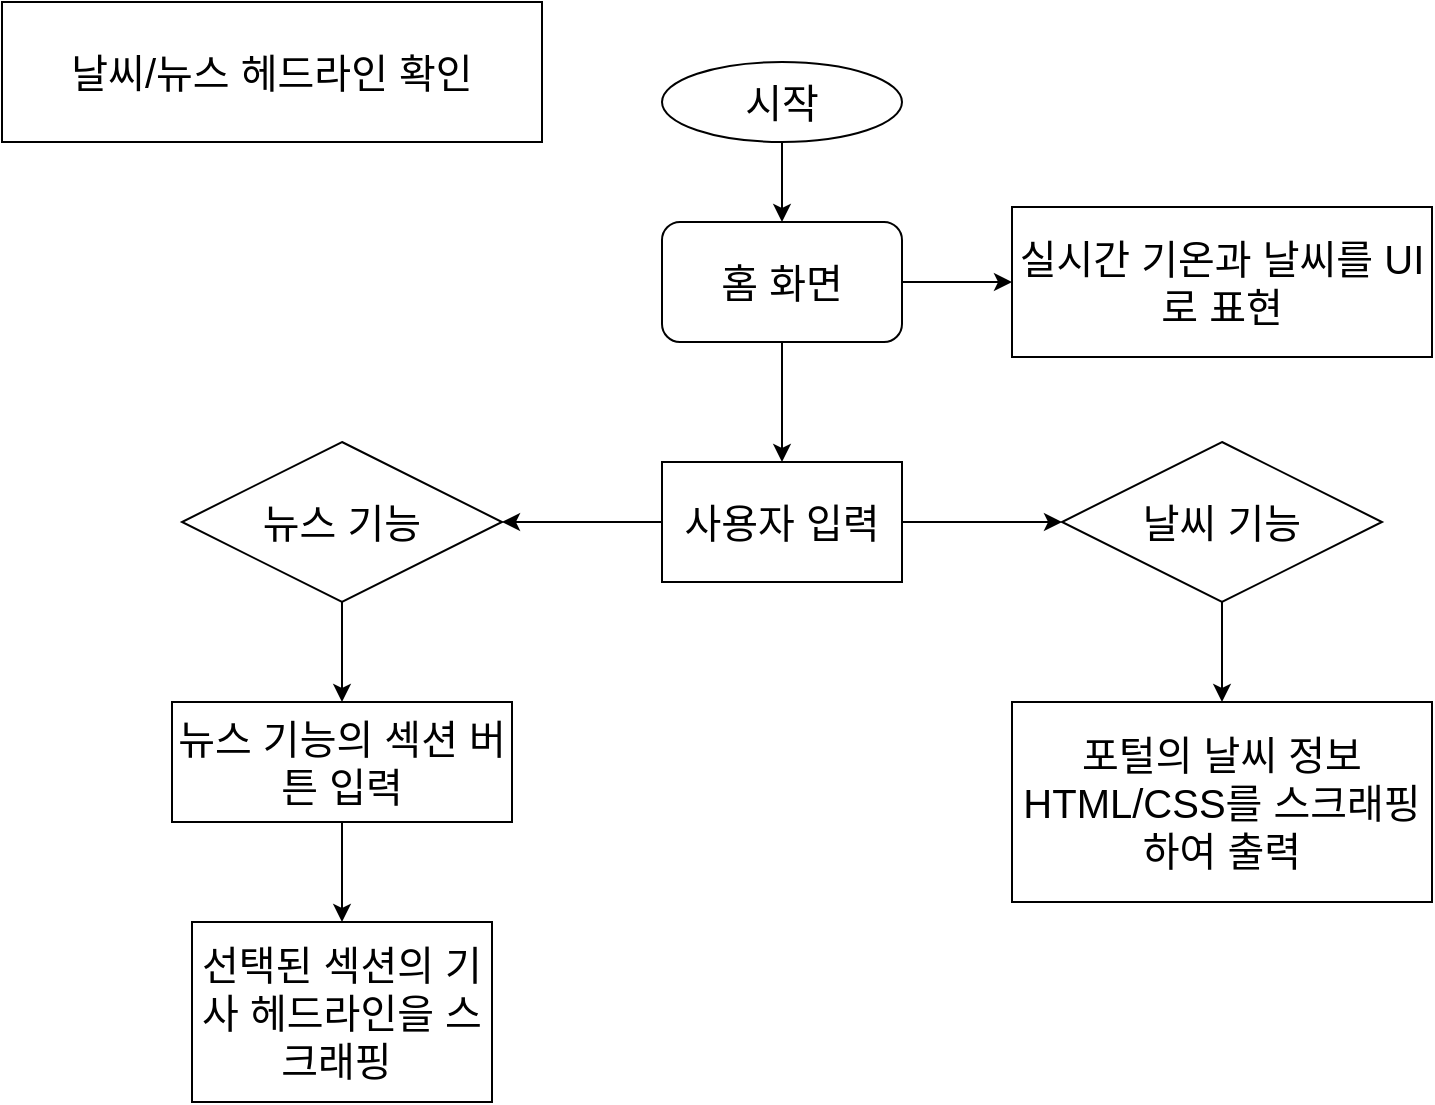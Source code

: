 <mxfile version="15.9.1" type="github">
  <diagram id="Cnr3sjPTXrmdGfI7a6E6" name="Page-1">
    <mxGraphModel dx="774" dy="625" grid="1" gridSize="10" guides="1" tooltips="1" connect="1" arrows="1" fold="1" page="1" pageScale="1" pageWidth="827" pageHeight="1169" math="0" shadow="0">
      <root>
        <mxCell id="0" />
        <mxCell id="1" parent="0" />
        <mxCell id="PtmasiBZrUS__JnwUATG-6" value="" style="edgeStyle=orthogonalEdgeStyle;rounded=0;orthogonalLoop=1;jettySize=auto;html=1;" edge="1" parent="1" source="PtmasiBZrUS__JnwUATG-1" target="PtmasiBZrUS__JnwUATG-2">
          <mxGeometry relative="1" as="geometry" />
        </mxCell>
        <mxCell id="PtmasiBZrUS__JnwUATG-1" value="&lt;font style=&quot;font-size: 20px&quot;&gt;시작&lt;/font&gt;" style="ellipse;whiteSpace=wrap;html=1;" vertex="1" parent="1">
          <mxGeometry x="340" y="40" width="120" height="40" as="geometry" />
        </mxCell>
        <mxCell id="PtmasiBZrUS__JnwUATG-21" value="" style="edgeStyle=orthogonalEdgeStyle;rounded=0;orthogonalLoop=1;jettySize=auto;html=1;fontSize=20;" edge="1" parent="1" source="PtmasiBZrUS__JnwUATG-2" target="PtmasiBZrUS__JnwUATG-20">
          <mxGeometry relative="1" as="geometry" />
        </mxCell>
        <mxCell id="PtmasiBZrUS__JnwUATG-23" value="" style="edgeStyle=orthogonalEdgeStyle;rounded=0;orthogonalLoop=1;jettySize=auto;html=1;fontSize=20;" edge="1" parent="1" source="PtmasiBZrUS__JnwUATG-2" target="PtmasiBZrUS__JnwUATG-17">
          <mxGeometry relative="1" as="geometry" />
        </mxCell>
        <mxCell id="PtmasiBZrUS__JnwUATG-2" value="&lt;font style=&quot;font-size: 20px&quot;&gt;홈 화면&lt;/font&gt;" style="rounded=1;whiteSpace=wrap;html=1;" vertex="1" parent="1">
          <mxGeometry x="340" y="120" width="120" height="60" as="geometry" />
        </mxCell>
        <mxCell id="PtmasiBZrUS__JnwUATG-5" value="&lt;font style=&quot;font-size: 20px&quot;&gt;날씨/뉴스 헤드라인 확인&lt;/font&gt;" style="rounded=0;whiteSpace=wrap;html=1;" vertex="1" parent="1">
          <mxGeometry x="10" y="10" width="270" height="70" as="geometry" />
        </mxCell>
        <mxCell id="PtmasiBZrUS__JnwUATG-14" value="" style="edgeStyle=orthogonalEdgeStyle;rounded=0;orthogonalLoop=1;jettySize=auto;html=1;fontSize=20;" edge="1" parent="1" source="PtmasiBZrUS__JnwUATG-7" target="PtmasiBZrUS__JnwUATG-13">
          <mxGeometry relative="1" as="geometry" />
        </mxCell>
        <mxCell id="PtmasiBZrUS__JnwUATG-7" value="&lt;font style=&quot;font-size: 20px&quot;&gt;날씨 기능&lt;/font&gt;" style="rhombus;whiteSpace=wrap;html=1;" vertex="1" parent="1">
          <mxGeometry x="540" y="230" width="160" height="80" as="geometry" />
        </mxCell>
        <mxCell id="PtmasiBZrUS__JnwUATG-25" value="" style="edgeStyle=orthogonalEdgeStyle;rounded=0;orthogonalLoop=1;jettySize=auto;html=1;fontSize=20;" edge="1" parent="1" source="PtmasiBZrUS__JnwUATG-9" target="PtmasiBZrUS__JnwUATG-24">
          <mxGeometry relative="1" as="geometry" />
        </mxCell>
        <mxCell id="PtmasiBZrUS__JnwUATG-9" value="&lt;font style=&quot;font-size: 20px&quot;&gt;뉴스 기능&lt;/font&gt;" style="rhombus;whiteSpace=wrap;html=1;" vertex="1" parent="1">
          <mxGeometry x="100" y="230" width="160" height="80" as="geometry" />
        </mxCell>
        <mxCell id="PtmasiBZrUS__JnwUATG-13" value="포털의 날씨 정보 HTML/CSS를 스크래핑하여 출력" style="rounded=0;whiteSpace=wrap;html=1;fontSize=20;" vertex="1" parent="1">
          <mxGeometry x="515" y="360" width="210" height="100" as="geometry" />
        </mxCell>
        <mxCell id="PtmasiBZrUS__JnwUATG-17" value="&lt;font style=&quot;font-size: 20px&quot;&gt;실시간 기온과 날씨를 UI로 표현&lt;/font&gt;" style="rounded=0;whiteSpace=wrap;html=1;fontSize=20;" vertex="1" parent="1">
          <mxGeometry x="515" y="112.5" width="210" height="75" as="geometry" />
        </mxCell>
        <mxCell id="PtmasiBZrUS__JnwUATG-22" value="" style="edgeStyle=orthogonalEdgeStyle;rounded=0;orthogonalLoop=1;jettySize=auto;html=1;fontSize=20;" edge="1" parent="1" source="PtmasiBZrUS__JnwUATG-20" target="PtmasiBZrUS__JnwUATG-7">
          <mxGeometry relative="1" as="geometry" />
        </mxCell>
        <mxCell id="PtmasiBZrUS__JnwUATG-28" value="" style="edgeStyle=orthogonalEdgeStyle;rounded=0;orthogonalLoop=1;jettySize=auto;html=1;fontSize=20;" edge="1" parent="1" source="PtmasiBZrUS__JnwUATG-20" target="PtmasiBZrUS__JnwUATG-9">
          <mxGeometry relative="1" as="geometry" />
        </mxCell>
        <mxCell id="PtmasiBZrUS__JnwUATG-20" value="사용자 입력" style="rounded=0;whiteSpace=wrap;html=1;fontSize=20;" vertex="1" parent="1">
          <mxGeometry x="340" y="240" width="120" height="60" as="geometry" />
        </mxCell>
        <mxCell id="PtmasiBZrUS__JnwUATG-27" style="edgeStyle=orthogonalEdgeStyle;rounded=0;orthogonalLoop=1;jettySize=auto;html=1;fontSize=20;" edge="1" parent="1" source="PtmasiBZrUS__JnwUATG-24" target="PtmasiBZrUS__JnwUATG-26">
          <mxGeometry relative="1" as="geometry" />
        </mxCell>
        <mxCell id="PtmasiBZrUS__JnwUATG-24" value="뉴스 기능의 섹션 버튼 입력" style="rounded=0;whiteSpace=wrap;html=1;fontSize=20;" vertex="1" parent="1">
          <mxGeometry x="95" y="360" width="170" height="60" as="geometry" />
        </mxCell>
        <mxCell id="PtmasiBZrUS__JnwUATG-26" value="선택된 섹션의 기사 헤드라인을 스크래핑&amp;nbsp;" style="rounded=0;whiteSpace=wrap;html=1;fontSize=20;" vertex="1" parent="1">
          <mxGeometry x="105" y="470" width="150" height="90" as="geometry" />
        </mxCell>
      </root>
    </mxGraphModel>
  </diagram>
</mxfile>
